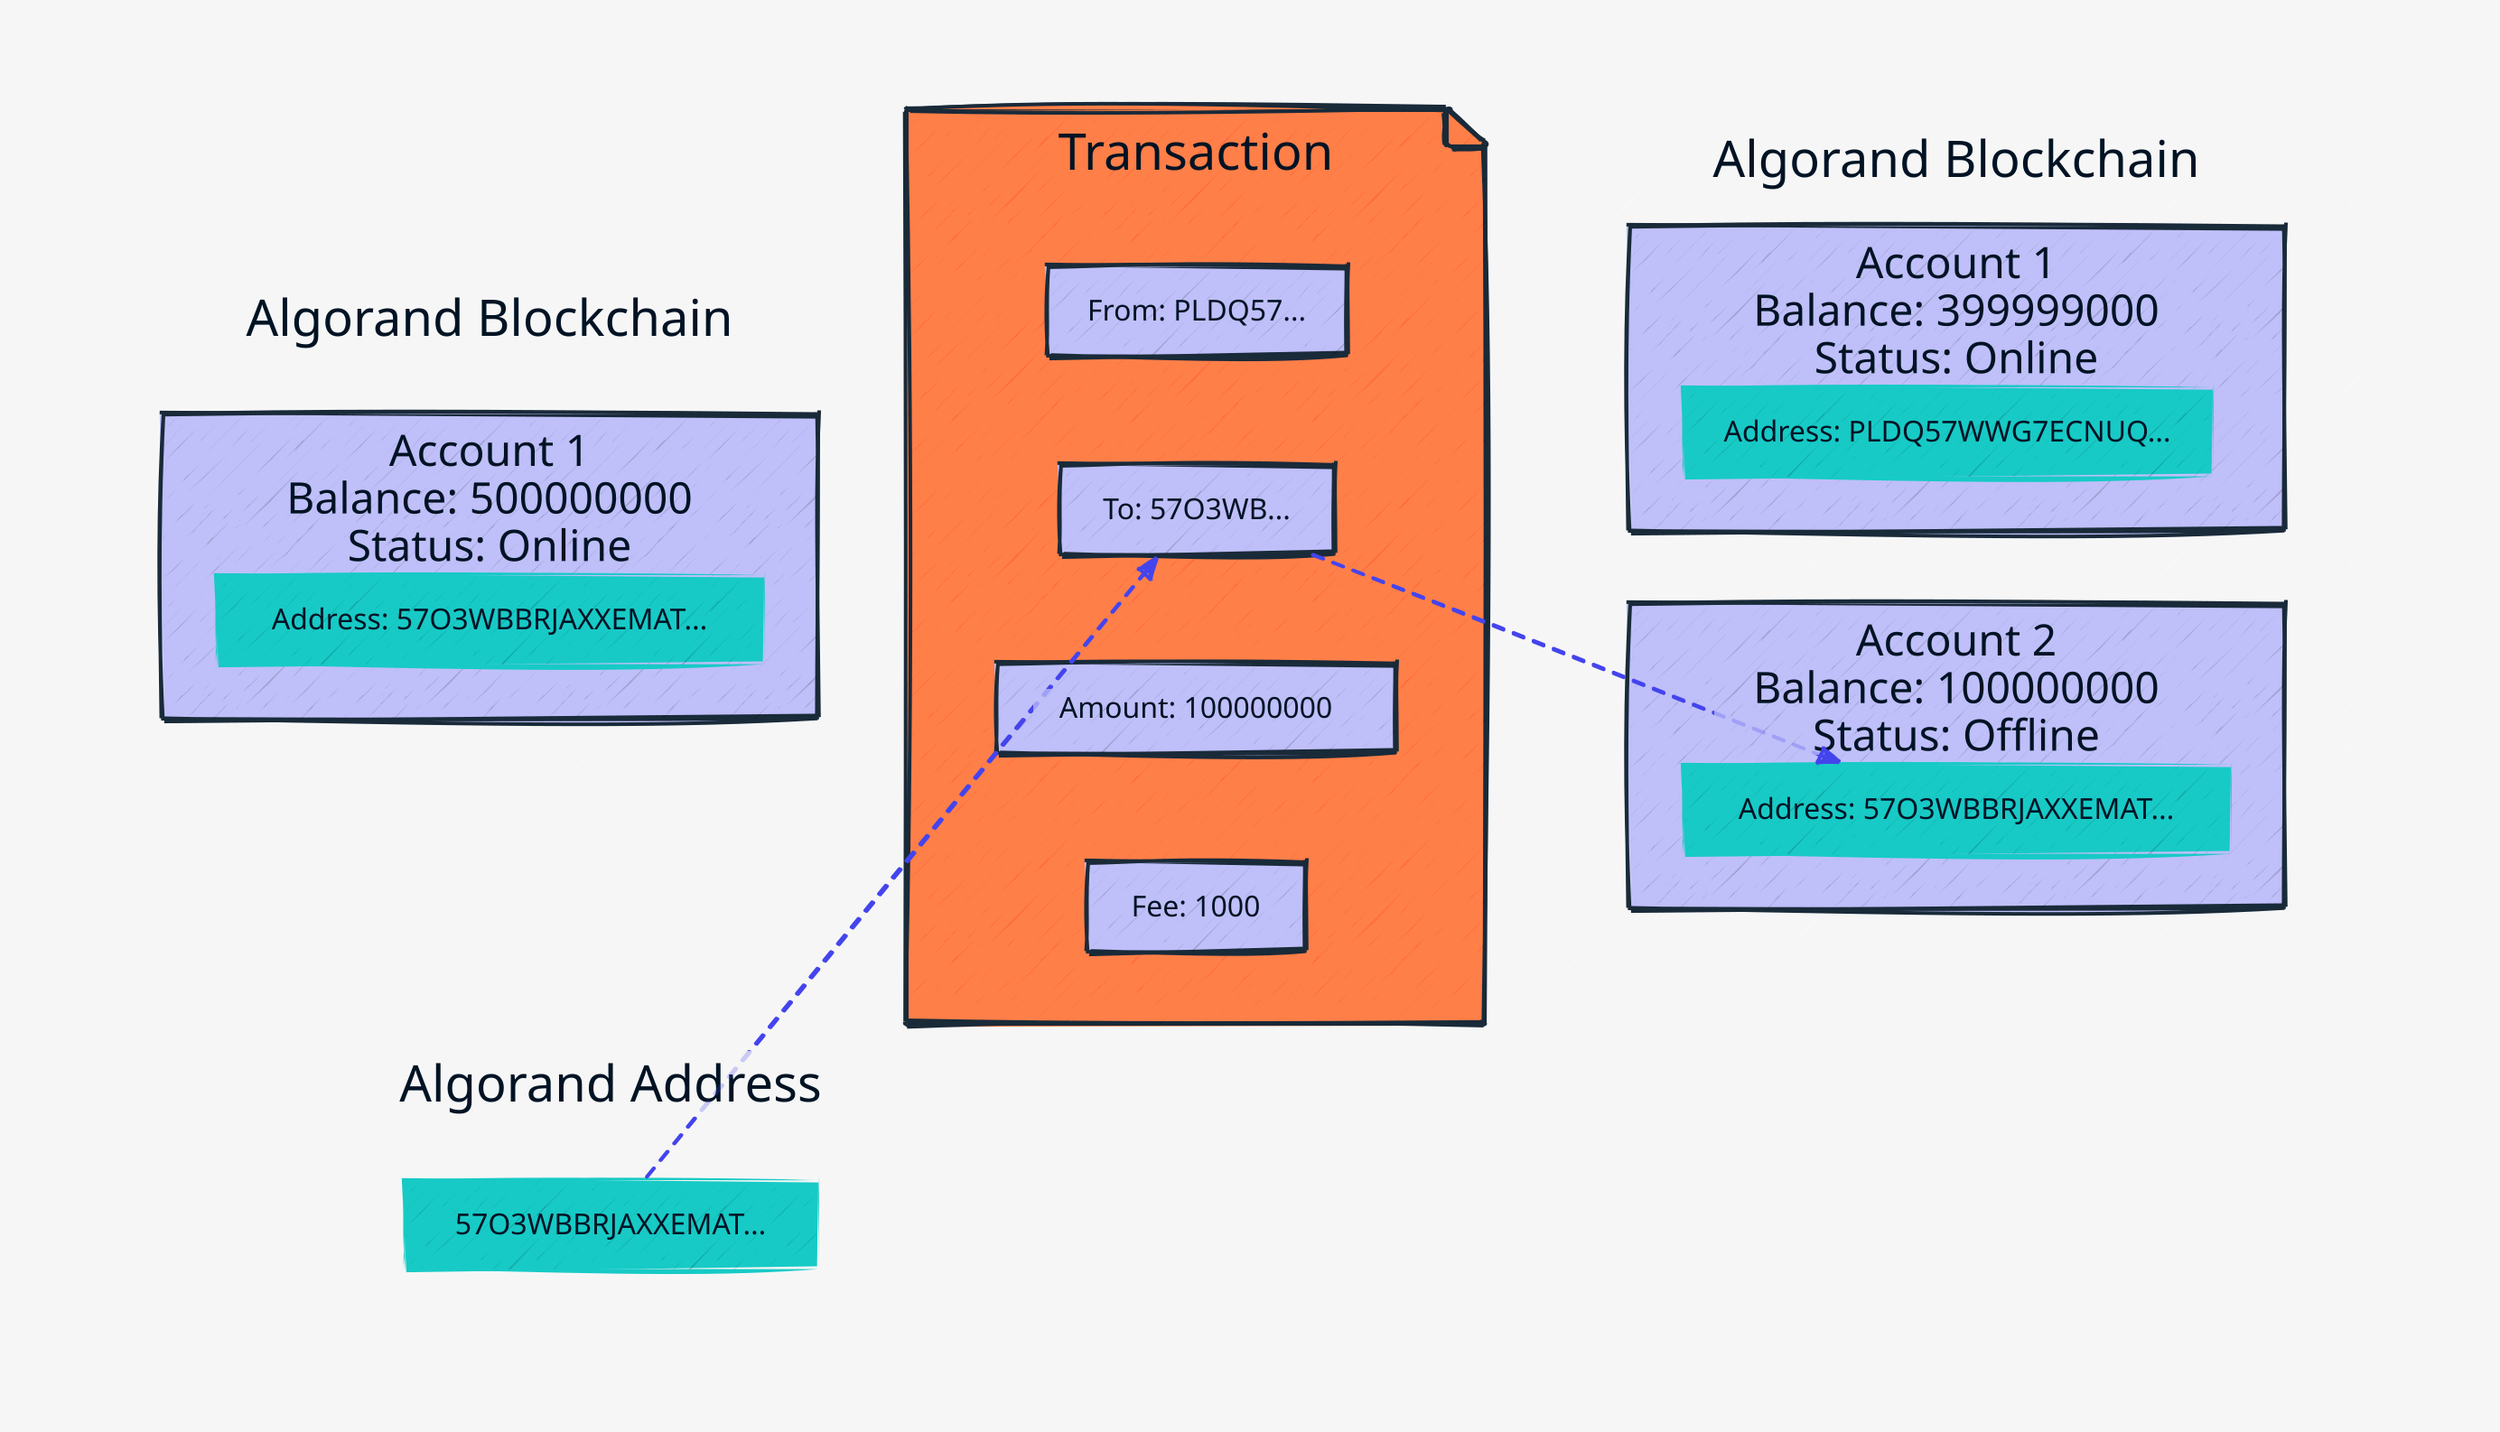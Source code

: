 direction: right
vars: {
  d2-config: {
    pad: 60
    layout-engine: dagre
    sketch: true
    theme-overrides: {
      N1: "#001324"
      N2: "#192A39"
      N4: "#4C5965"
      N5: "#7F8991"
      N7: "#dfe1e5"
      B1: "#2D2DF1"
      B2: "#4444ED"
      B3: "#6C6CF1"
      B4: "#9595F5"
      B5: "#BFBFF9"
      B6: "#E9E9FD"
      AA4: "#FF7F48"
      AA5: "#FF7F48"
      AB4: "#FF7F48"
      AB5: "#FF7F48"
    }
  }
}

classes: {
  tealBox: {
    style: {
      fill: "#17CAC6"
      stroke-width: 0
    }
  }
  container: {
    label.near: top-center
    style: {
      stroke: "#192A39"
    }
  }
}
leftBlockchain: {
  near: center-left
  shape: rectangle
  label: "Algorand Blockchain"
  style: {
    fill: transparent
    stroke-width: 0
  }
  account1: {
    shape: rectangle
    label: "Account 1\nBalance: 500000000\nStatus: Online"
    address: {
      height: 50
      label: "Address: 57O3WBBRJAXXEMAT..."
    }
    address.class: tealBox
  }
  account1.class: container
}
algorandAddress: {
  near: bottom-left
  label: "Algorand Address"
  style: {
    fill: transparent
    stroke-width: 0
  }
  address: {
    height: 50
    label: "57O3WBBRJAXXEMAT..."
  }
  address.class: tealBox
}
transaction: {
  shape: page
  label: "Transaction"
  style: {
    stroke: "#192A39"
  }
  from: {
    height: 50
    label: "From: PLDQ57..."
    style: {
      stroke: "#192A39"
    }
  }
  to: {
    height: 50
    label: "To: 57O3WB..."
    style: {
      stroke: "#192A39"
    }
  }
  amount: {
    height: 50
    label: "Amount: 100000000"
    style: {
      stroke: "#192A39"
    }
  }
  fee: {
    height: 50
    label: "Fee: 1000"
    style: {
      stroke: "#192A39"
    }
  }
}
transaction.class: container

rightBlockchain: {
  grid-columns: 1
  near: center-right
  shape: rectangle
  label: "Algorand Blockchain"
  style: {
    fill: transparent
    stroke-width: 0
  }
  account1: {
    shape: rectangle
    label: "Account 1\nBalance: 399999000\nStatus: Online"
    address: {
      height: 50
      label: "Address: PLDQ57WWG7ECNUQ..."
    }
    address.class: tealBox
  }
  account1.class: container

  account2: {
    shape: rectangle
    label: "Account 2\nBalance: 100000000\nStatus: Offline"
    address: {
      height: 50
      label: "Address: 57O3WBBRJAXXEMAT..."
    }
    address.class: tealBox
  }
  account2.class: container
}
rightBlockchain.class: container

algorandAddress.address -> transaction.to: {
  style: {
    stroke-dash: 3
  }
}
transaction.to -> rightBlockchain.account2.address: {
  style: {
    stroke-dash: 3
  }
}
style: {
  fill: '#f6f6f6'
}
